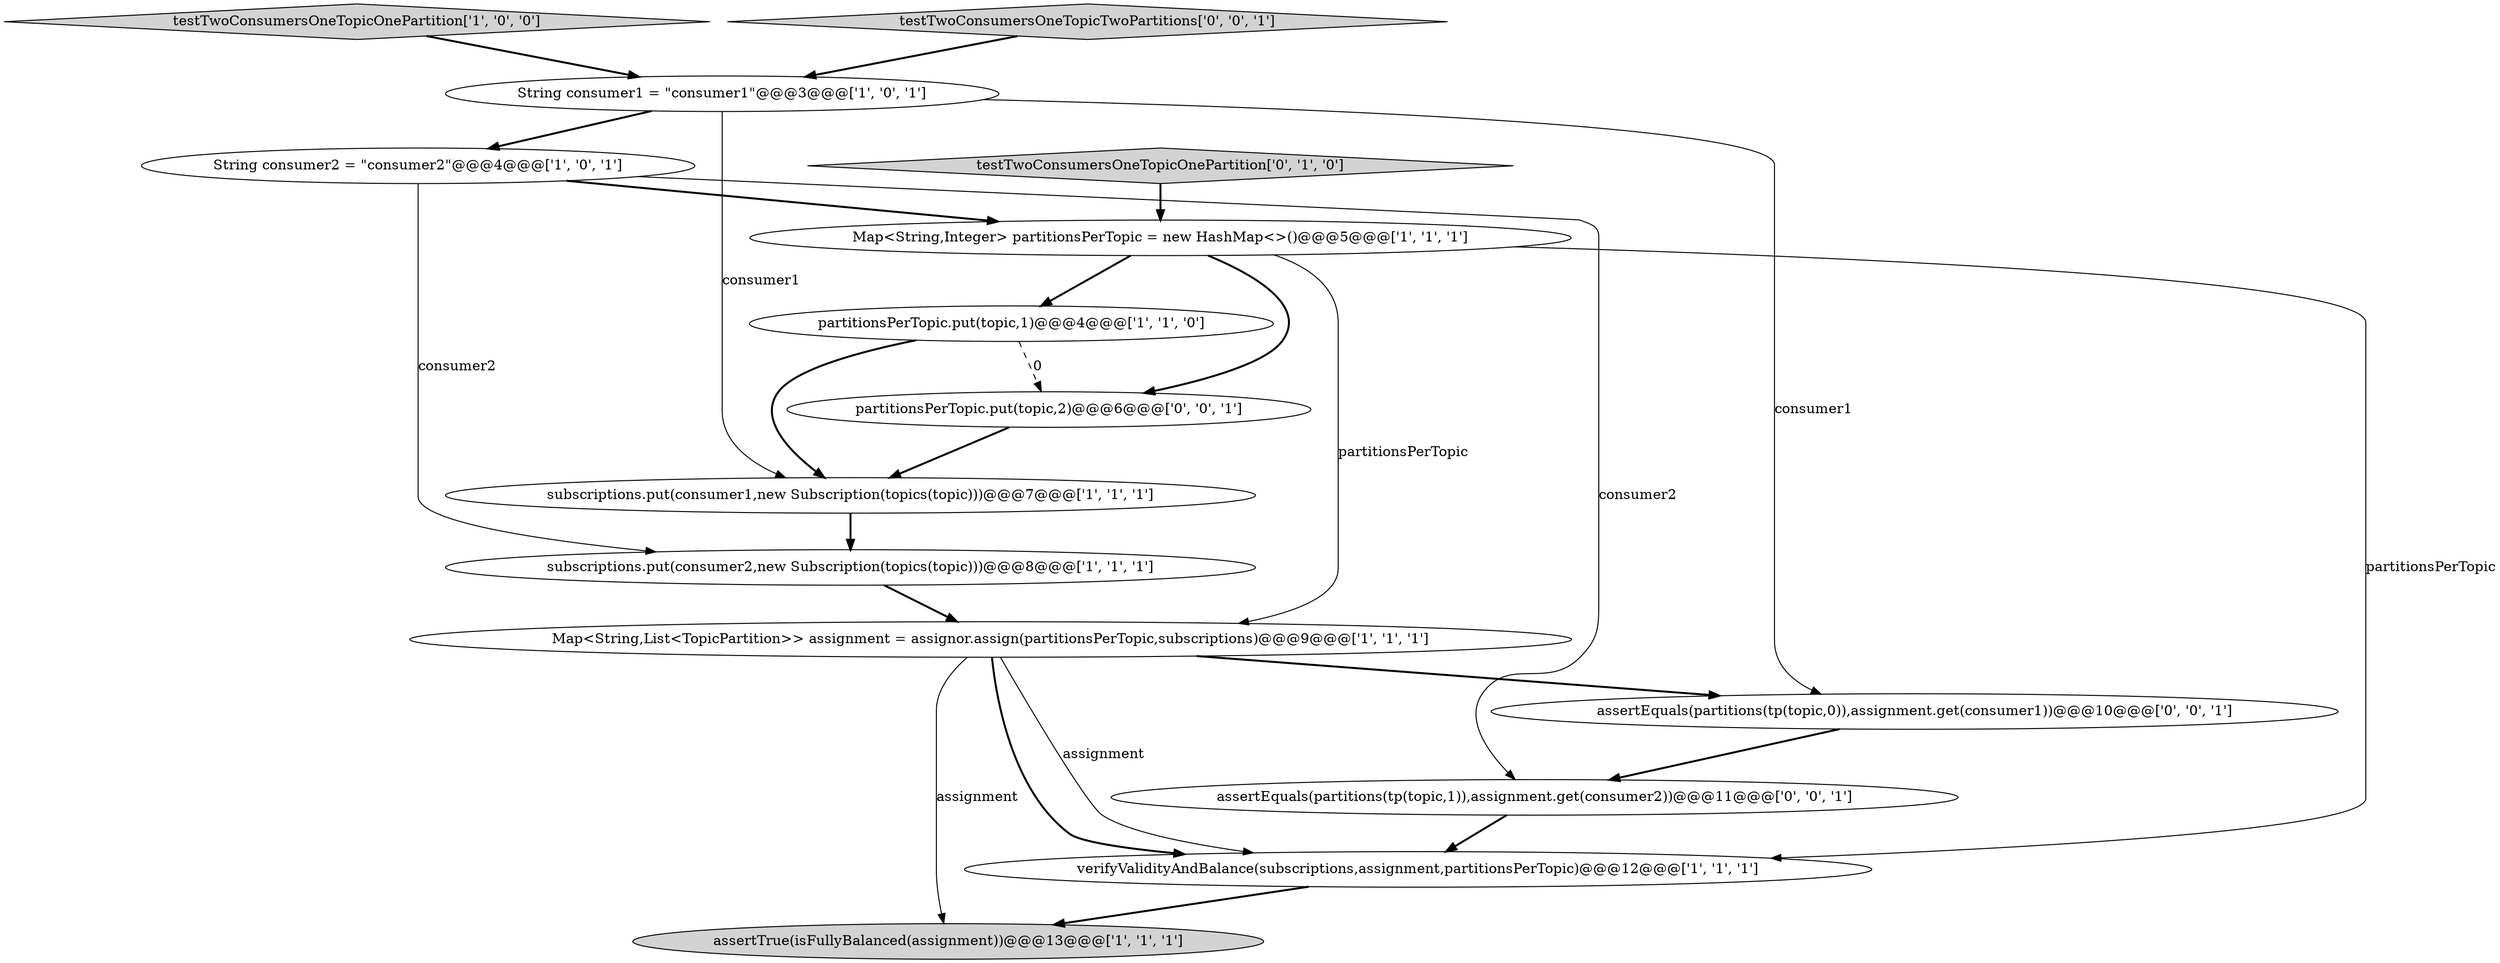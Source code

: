 digraph {
6 [style = filled, label = "testTwoConsumersOneTopicOnePartition['1', '0', '0']", fillcolor = lightgray, shape = diamond image = "AAA0AAABBB1BBB"];
7 [style = filled, label = "String consumer2 = \"consumer2\"@@@4@@@['1', '0', '1']", fillcolor = white, shape = ellipse image = "AAA0AAABBB1BBB"];
3 [style = filled, label = "Map<String,List<TopicPartition>> assignment = assignor.assign(partitionsPerTopic,subscriptions)@@@9@@@['1', '1', '1']", fillcolor = white, shape = ellipse image = "AAA0AAABBB1BBB"];
10 [style = filled, label = "testTwoConsumersOneTopicOnePartition['0', '1', '0']", fillcolor = lightgray, shape = diamond image = "AAA0AAABBB2BBB"];
8 [style = filled, label = "String consumer1 = \"consumer1\"@@@3@@@['1', '0', '1']", fillcolor = white, shape = ellipse image = "AAA0AAABBB1BBB"];
14 [style = filled, label = "testTwoConsumersOneTopicTwoPartitions['0', '0', '1']", fillcolor = lightgray, shape = diamond image = "AAA0AAABBB3BBB"];
13 [style = filled, label = "assertEquals(partitions(tp(topic,1)),assignment.get(consumer2))@@@11@@@['0', '0', '1']", fillcolor = white, shape = ellipse image = "AAA0AAABBB3BBB"];
2 [style = filled, label = "subscriptions.put(consumer1,new Subscription(topics(topic)))@@@7@@@['1', '1', '1']", fillcolor = white, shape = ellipse image = "AAA0AAABBB1BBB"];
5 [style = filled, label = "assertTrue(isFullyBalanced(assignment))@@@13@@@['1', '1', '1']", fillcolor = lightgray, shape = ellipse image = "AAA0AAABBB1BBB"];
9 [style = filled, label = "partitionsPerTopic.put(topic,1)@@@4@@@['1', '1', '0']", fillcolor = white, shape = ellipse image = "AAA0AAABBB1BBB"];
11 [style = filled, label = "assertEquals(partitions(tp(topic,0)),assignment.get(consumer1))@@@10@@@['0', '0', '1']", fillcolor = white, shape = ellipse image = "AAA0AAABBB3BBB"];
0 [style = filled, label = "verifyValidityAndBalance(subscriptions,assignment,partitionsPerTopic)@@@12@@@['1', '1', '1']", fillcolor = white, shape = ellipse image = "AAA0AAABBB1BBB"];
4 [style = filled, label = "subscriptions.put(consumer2,new Subscription(topics(topic)))@@@8@@@['1', '1', '1']", fillcolor = white, shape = ellipse image = "AAA0AAABBB1BBB"];
12 [style = filled, label = "partitionsPerTopic.put(topic,2)@@@6@@@['0', '0', '1']", fillcolor = white, shape = ellipse image = "AAA0AAABBB3BBB"];
1 [style = filled, label = "Map<String,Integer> partitionsPerTopic = new HashMap<>()@@@5@@@['1', '1', '1']", fillcolor = white, shape = ellipse image = "AAA0AAABBB1BBB"];
4->3 [style = bold, label=""];
7->1 [style = bold, label=""];
9->2 [style = bold, label=""];
3->11 [style = bold, label=""];
2->4 [style = bold, label=""];
7->4 [style = solid, label="consumer2"];
3->0 [style = bold, label=""];
1->9 [style = bold, label=""];
8->7 [style = bold, label=""];
3->0 [style = solid, label="assignment"];
12->2 [style = bold, label=""];
1->0 [style = solid, label="partitionsPerTopic"];
8->11 [style = solid, label="consumer1"];
11->13 [style = bold, label=""];
6->8 [style = bold, label=""];
1->12 [style = bold, label=""];
14->8 [style = bold, label=""];
9->12 [style = dashed, label="0"];
1->3 [style = solid, label="partitionsPerTopic"];
10->1 [style = bold, label=""];
3->5 [style = solid, label="assignment"];
7->13 [style = solid, label="consumer2"];
0->5 [style = bold, label=""];
13->0 [style = bold, label=""];
8->2 [style = solid, label="consumer1"];
}
